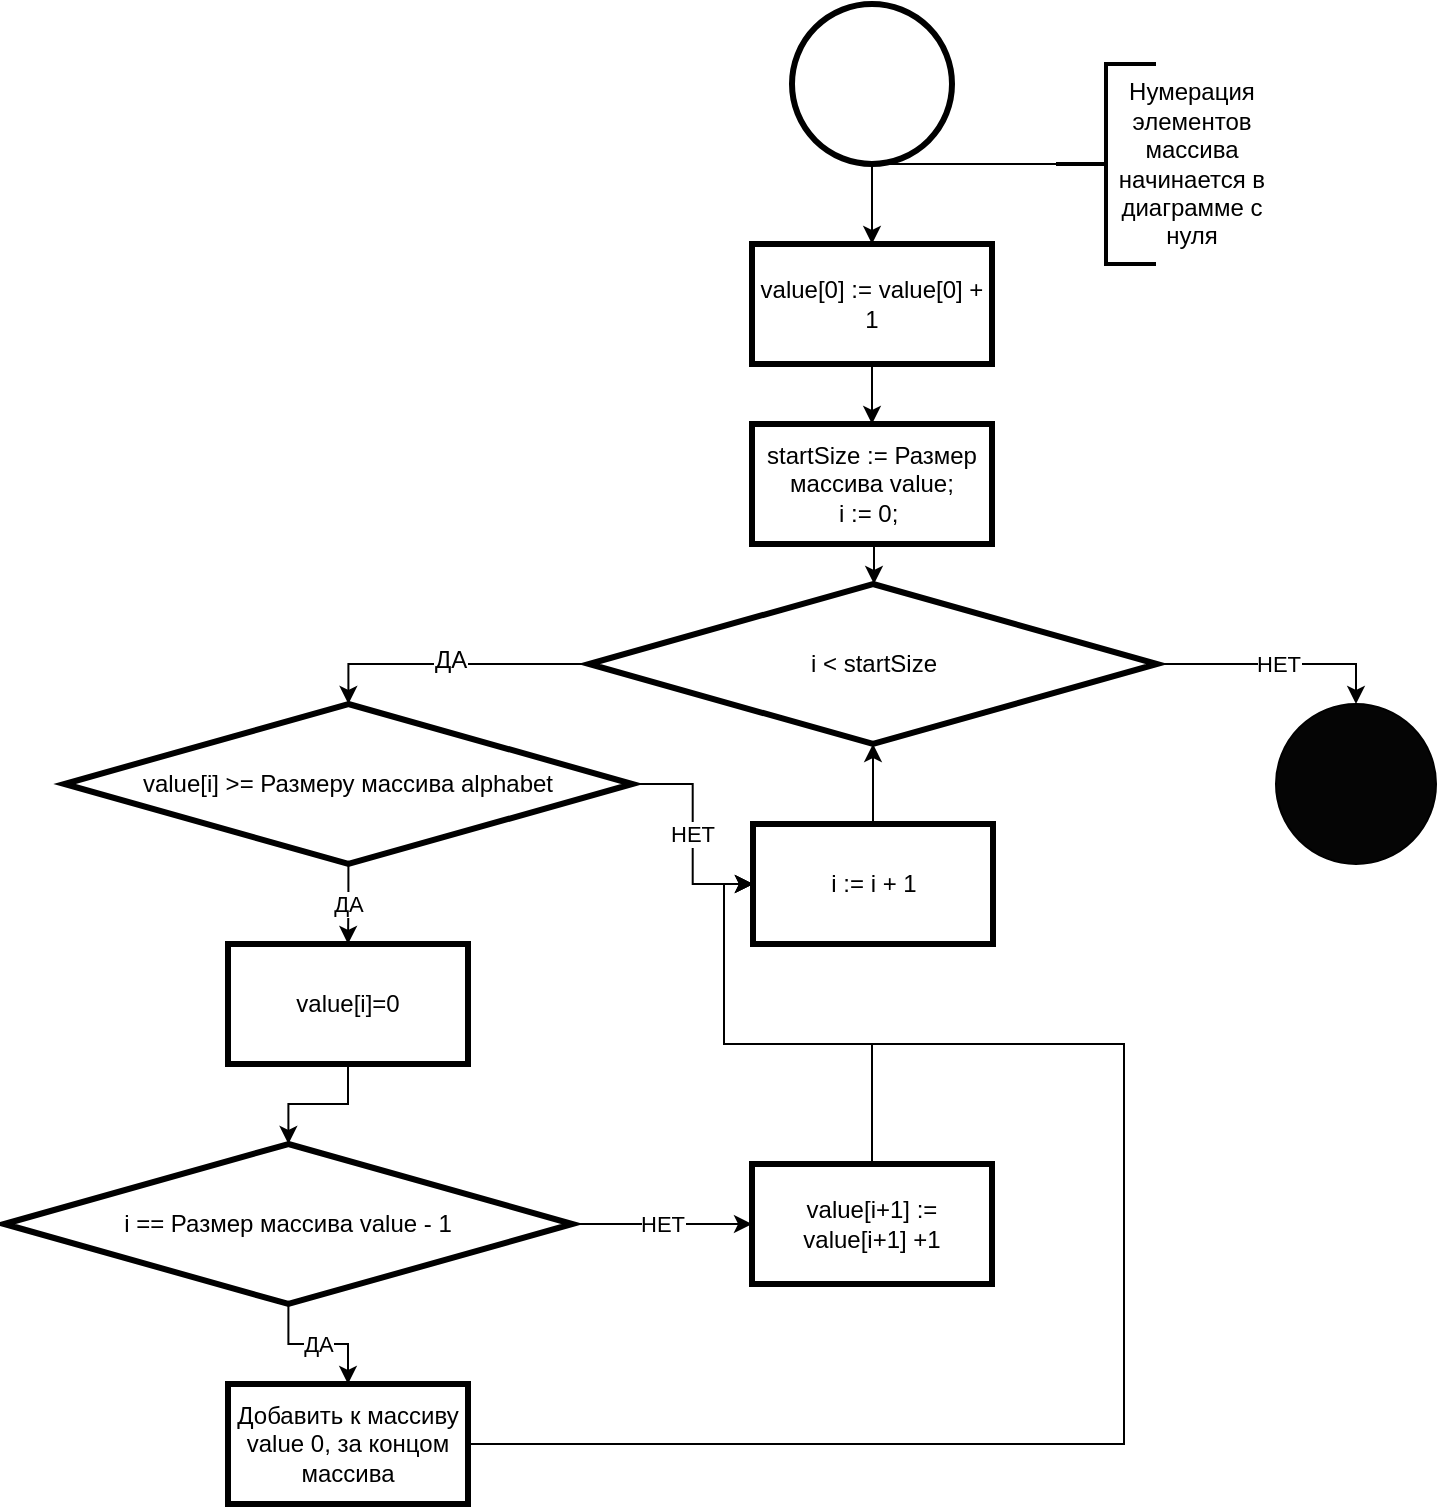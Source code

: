<mxfile pages="1" version="11.2.2" type="device"><diagram name="Page-1" id="9f46799a-70d6-7492-0946-bef42562c5a5"><mxGraphModel dx="184" dy="282" grid="1" gridSize="10" guides="1" tooltips="1" connect="1" arrows="1" fold="1" page="1" pageScale="1" pageWidth="1169" pageHeight="827" background="#ffffff" math="0" shadow="0"><root><mxCell id="0"/><mxCell id="1" parent="0"/><mxCell id="xZN6rbksxn1n_Ldc4MLy-4" style="edgeStyle=orthogonalEdgeStyle;rounded=0;orthogonalLoop=1;jettySize=auto;html=1;entryX=0.5;entryY=0;entryDx=0;entryDy=0;" edge="1" parent="1" source="UuCqGnlQUb-CQXjbqGYS-2" target="0ZZqwP2osCYtnXRCdj84-11"><mxGeometry relative="1" as="geometry"/></mxCell><mxCell id="UuCqGnlQUb-CQXjbqGYS-2" value="" style="ellipse;whiteSpace=wrap;html=1;aspect=fixed;strokeWidth=3;" parent="1" vertex="1"><mxGeometry x="544" y="20" width="80" height="80" as="geometry"/></mxCell><mxCell id="UuCqGnlQUb-CQXjbqGYS-3" value="" style="ellipse;whiteSpace=wrap;html=1;aspect=fixed;fontColor=#000000;fillColor=#050505;" parent="1" vertex="1"><mxGeometry x="786" y="370" width="80" height="80" as="geometry"/></mxCell><mxCell id="UuCqGnlQUb-CQXjbqGYS-60" style="edgeStyle=orthogonalEdgeStyle;rounded=0;orthogonalLoop=1;jettySize=auto;html=1;exitX=1;exitY=0.5;exitDx=0;exitDy=0;entryX=0.5;entryY=0;entryDx=0;entryDy=0;fontColor=#000000;" parent="1" edge="1"><mxGeometry relative="1" as="geometry"><Array as="points"><mxPoint x="727" y="200"/><mxPoint x="1160" y="200"/><mxPoint x="1160" y="950"/><mxPoint x="583" y="950"/></Array><mxPoint x="726" y="310" as="sourcePoint"/></mxGeometry></mxCell><mxCell id="xZN6rbksxn1n_Ldc4MLy-8" style="edgeStyle=orthogonalEdgeStyle;rounded=0;orthogonalLoop=1;jettySize=auto;html=1;entryX=0.5;entryY=0;entryDx=0;entryDy=0;" edge="1" parent="1" source="6HzRkY3QKBv-fyKpoPUi-3" target="xZN6rbksxn1n_Ldc4MLy-9"><mxGeometry relative="1" as="geometry"><mxPoint x="328.4" y="370" as="targetPoint"/><Array as="points"><mxPoint x="322" y="350"/></Array></mxGeometry></mxCell><mxCell id="xZN6rbksxn1n_Ldc4MLy-13" value="ДА" style="text;html=1;resizable=0;points=[];align=center;verticalAlign=middle;labelBackgroundColor=#ffffff;" vertex="1" connectable="0" parent="xZN6rbksxn1n_Ldc4MLy-8"><mxGeometry x="0.0" y="-2" relative="1" as="geometry"><mxPoint as="offset"/></mxGeometry></mxCell><mxCell id="xZN6rbksxn1n_Ldc4MLy-14" value="НЕТ" style="edgeStyle=orthogonalEdgeStyle;rounded=0;orthogonalLoop=1;jettySize=auto;html=1;entryX=0.5;entryY=0;entryDx=0;entryDy=0;" edge="1" parent="1" source="6HzRkY3QKBv-fyKpoPUi-3" target="UuCqGnlQUb-CQXjbqGYS-3"><mxGeometry relative="1" as="geometry"/></mxCell><mxCell id="6HzRkY3QKBv-fyKpoPUi-3" value="i &amp;lt; startSize" style="rhombus;whiteSpace=wrap;html=1;fillColor=#FFFFFF;fontColor=#000000;strokeWidth=3;" parent="1" vertex="1"><mxGeometry x="442.5" y="310" width="284" height="80" as="geometry"/></mxCell><mxCell id="0ZZqwP2osCYtnXRCdj84-3" value="Нумерация элементов массива начинается в диаграмме с нуля" style="text;html=1;strokeColor=none;fillColor=none;align=center;verticalAlign=middle;whiteSpace=wrap;rounded=0;" parent="1" vertex="1"><mxGeometry x="702" y="60" width="84" height="80" as="geometry"/></mxCell><mxCell id="xZN6rbksxn1n_Ldc4MLy-5" style="edgeStyle=orthogonalEdgeStyle;rounded=0;orthogonalLoop=1;jettySize=auto;html=1;entryX=0.5;entryY=0;entryDx=0;entryDy=0;" edge="1" parent="1" source="0ZZqwP2osCYtnXRCdj84-11" target="xZN6rbksxn1n_Ldc4MLy-2"><mxGeometry relative="1" as="geometry"/></mxCell><mxCell id="0ZZqwP2osCYtnXRCdj84-11" value="value[0] := value[0] + 1" style="rounded=0;whiteSpace=wrap;html=1;strokeWidth=3;" parent="1" vertex="1"><mxGeometry x="524" y="140" width="120" height="60" as="geometry"/></mxCell><mxCell id="0ZZqwP2osCYtnXRCdj84-45" style="edgeStyle=orthogonalEdgeStyle;rounded=0;orthogonalLoop=1;jettySize=auto;html=1;endArrow=none;endFill=0;entryX=0.5;entryY=1;entryDx=0;entryDy=0;" parent="1" source="0ZZqwP2osCYtnXRCdj84-44" target="UuCqGnlQUb-CQXjbqGYS-2" edge="1"><mxGeometry relative="1" as="geometry"><mxPoint x="580" y="110" as="targetPoint"/><Array as="points"><mxPoint x="620" y="100"/><mxPoint x="620" y="100"/></Array></mxGeometry></mxCell><mxCell id="0ZZqwP2osCYtnXRCdj84-44" value="" style="strokeWidth=2;html=1;shape=mxgraph.flowchart.annotation_2;align=left;pointerEvents=1" parent="1" vertex="1"><mxGeometry x="676" y="50" width="50" height="100" as="geometry"/></mxCell><mxCell id="xZN6rbksxn1n_Ldc4MLy-6" style="edgeStyle=orthogonalEdgeStyle;rounded=0;orthogonalLoop=1;jettySize=auto;html=1;entryX=0.5;entryY=0;entryDx=0;entryDy=0;" edge="1" parent="1" source="xZN6rbksxn1n_Ldc4MLy-2" target="6HzRkY3QKBv-fyKpoPUi-3"><mxGeometry relative="1" as="geometry"><Array as="points"><mxPoint x="585" y="310"/><mxPoint x="585" y="310"/></Array></mxGeometry></mxCell><mxCell id="xZN6rbksxn1n_Ldc4MLy-2" value="startSize := Размер массива value;&lt;br&gt;i := 0;&amp;nbsp;" style="rounded=0;whiteSpace=wrap;html=1;strokeWidth=3;" vertex="1" parent="1"><mxGeometry x="524" y="230" width="120" height="60" as="geometry"/></mxCell><mxCell id="xZN6rbksxn1n_Ldc4MLy-16" value="НЕТ" style="edgeStyle=orthogonalEdgeStyle;rounded=0;orthogonalLoop=1;jettySize=auto;html=1;entryX=0;entryY=0.5;entryDx=0;entryDy=0;" edge="1" parent="1" source="xZN6rbksxn1n_Ldc4MLy-9" target="xZN6rbksxn1n_Ldc4MLy-15"><mxGeometry relative="1" as="geometry"/></mxCell><mxCell id="xZN6rbksxn1n_Ldc4MLy-19" value="ДА" style="edgeStyle=orthogonalEdgeStyle;rounded=0;orthogonalLoop=1;jettySize=auto;html=1;entryX=0.5;entryY=0;entryDx=0;entryDy=0;" edge="1" parent="1" source="xZN6rbksxn1n_Ldc4MLy-9" target="xZN6rbksxn1n_Ldc4MLy-18"><mxGeometry relative="1" as="geometry"/></mxCell><mxCell id="xZN6rbksxn1n_Ldc4MLy-9" value="value[i] &amp;gt;= Размеру массива alphabet" style="rhombus;whiteSpace=wrap;html=1;fillColor=#FFFFFF;fontColor=#000000;strokeWidth=3;" vertex="1" parent="1"><mxGeometry x="180.2" y="370" width="284" height="80" as="geometry"/></mxCell><mxCell id="xZN6rbksxn1n_Ldc4MLy-17" style="edgeStyle=orthogonalEdgeStyle;rounded=0;orthogonalLoop=1;jettySize=auto;html=1;entryX=0.5;entryY=1;entryDx=0;entryDy=0;" edge="1" parent="1" source="xZN6rbksxn1n_Ldc4MLy-15" target="6HzRkY3QKBv-fyKpoPUi-3"><mxGeometry relative="1" as="geometry"/></mxCell><mxCell id="xZN6rbksxn1n_Ldc4MLy-15" value="i := i + 1" style="rounded=0;whiteSpace=wrap;html=1;strokeWidth=3;" vertex="1" parent="1"><mxGeometry x="524.5" y="430" width="120" height="60" as="geometry"/></mxCell><mxCell id="xZN6rbksxn1n_Ldc4MLy-22" style="edgeStyle=orthogonalEdgeStyle;rounded=0;orthogonalLoop=1;jettySize=auto;html=1;entryX=0.5;entryY=0;entryDx=0;entryDy=0;exitX=0.5;exitY=1;exitDx=0;exitDy=0;" edge="1" parent="1" source="xZN6rbksxn1n_Ldc4MLy-18" target="xZN6rbksxn1n_Ldc4MLy-21"><mxGeometry relative="1" as="geometry"/></mxCell><mxCell id="xZN6rbksxn1n_Ldc4MLy-18" value="value[i]=0" style="rounded=0;whiteSpace=wrap;html=1;strokeWidth=3;" vertex="1" parent="1"><mxGeometry x="262" y="490" width="120" height="60" as="geometry"/></mxCell><mxCell id="xZN6rbksxn1n_Ldc4MLy-24" value="ДА" style="edgeStyle=orthogonalEdgeStyle;rounded=0;orthogonalLoop=1;jettySize=auto;html=1;exitX=0.5;exitY=1;exitDx=0;exitDy=0;entryX=0.5;entryY=0;entryDx=0;entryDy=0;" edge="1" parent="1" source="xZN6rbksxn1n_Ldc4MLy-21" target="xZN6rbksxn1n_Ldc4MLy-23"><mxGeometry relative="1" as="geometry"/></mxCell><mxCell id="xZN6rbksxn1n_Ldc4MLy-26" value="НЕТ" style="edgeStyle=orthogonalEdgeStyle;rounded=0;orthogonalLoop=1;jettySize=auto;html=1;entryX=0;entryY=0.5;entryDx=0;entryDy=0;" edge="1" parent="1" source="xZN6rbksxn1n_Ldc4MLy-21" target="xZN6rbksxn1n_Ldc4MLy-25"><mxGeometry relative="1" as="geometry"/></mxCell><mxCell id="xZN6rbksxn1n_Ldc4MLy-21" value="i == Размер массива value - 1" style="rhombus;whiteSpace=wrap;html=1;fillColor=#FFFFFF;fontColor=#000000;strokeWidth=3;" vertex="1" parent="1"><mxGeometry x="150.2" y="590" width="284" height="80" as="geometry"/></mxCell><mxCell id="xZN6rbksxn1n_Ldc4MLy-28" style="edgeStyle=orthogonalEdgeStyle;rounded=0;orthogonalLoop=1;jettySize=auto;html=1;entryX=0;entryY=0.5;entryDx=0;entryDy=0;" edge="1" parent="1" source="xZN6rbksxn1n_Ldc4MLy-23" target="xZN6rbksxn1n_Ldc4MLy-15"><mxGeometry relative="1" as="geometry"><Array as="points"><mxPoint x="710" y="740"/><mxPoint x="710" y="540"/><mxPoint x="510" y="540"/><mxPoint x="510" y="460"/></Array></mxGeometry></mxCell><mxCell id="xZN6rbksxn1n_Ldc4MLy-23" value="Добавить к массиву value 0, за концом массива" style="rounded=0;whiteSpace=wrap;html=1;strokeWidth=3;" vertex="1" parent="1"><mxGeometry x="262" y="710" width="120" height="60" as="geometry"/></mxCell><mxCell id="xZN6rbksxn1n_Ldc4MLy-27" style="edgeStyle=orthogonalEdgeStyle;rounded=0;orthogonalLoop=1;jettySize=auto;html=1;entryX=0;entryY=0.5;entryDx=0;entryDy=0;" edge="1" parent="1" source="xZN6rbksxn1n_Ldc4MLy-25" target="xZN6rbksxn1n_Ldc4MLy-15"><mxGeometry relative="1" as="geometry"><Array as="points"><mxPoint x="584" y="540"/><mxPoint x="510" y="540"/><mxPoint x="510" y="460"/></Array></mxGeometry></mxCell><mxCell id="xZN6rbksxn1n_Ldc4MLy-25" value="value[i+1] := value[i+1] +1" style="rounded=0;whiteSpace=wrap;html=1;strokeWidth=3;" vertex="1" parent="1"><mxGeometry x="524" y="600" width="120" height="60" as="geometry"/></mxCell></root></mxGraphModel></diagram></mxfile>